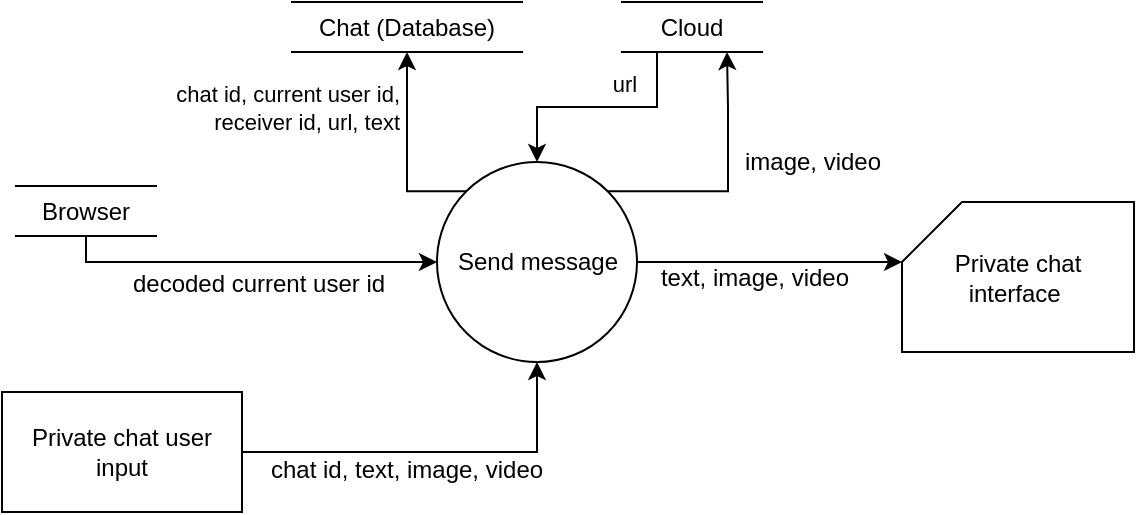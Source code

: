 <mxfile version="20.8.23" type="github">
  <diagram name="Page-1" id="NtDFv7lGtUkmornJkalE">
    <mxGraphModel dx="970" dy="507" grid="0" gridSize="10" guides="1" tooltips="1" connect="1" arrows="1" fold="1" page="1" pageScale="1" pageWidth="827" pageHeight="1169" math="0" shadow="0">
      <root>
        <mxCell id="0" />
        <mxCell id="1" parent="0" />
        <mxCell id="DgpxJV7Bac2DRCu_IJg_-9" value="Private chat interface&amp;nbsp;" style="shape=card;whiteSpace=wrap;html=1;" parent="1" vertex="1">
          <mxGeometry x="565" y="565" width="116" height="75" as="geometry" />
        </mxCell>
        <mxCell id="DgpxJV7Bac2DRCu_IJg_-66" style="edgeStyle=orthogonalEdgeStyle;rounded=0;orthogonalLoop=1;jettySize=auto;html=1;exitX=0.5;exitY=1;exitDx=0;exitDy=0;entryX=0;entryY=0.5;entryDx=0;entryDy=0;" parent="1" source="DgpxJV7Bac2DRCu_IJg_-10" target="DgpxJV7Bac2DRCu_IJg_-53" edge="1">
          <mxGeometry relative="1" as="geometry">
            <mxPoint x="170" y="600" as="targetPoint" />
            <Array as="points">
              <mxPoint x="157" y="595" />
            </Array>
          </mxGeometry>
        </mxCell>
        <mxCell id="DgpxJV7Bac2DRCu_IJg_-10" value="Browser" style="shape=partialRectangle;whiteSpace=wrap;html=1;left=0;right=0;fillColor=none;rounded=0;strokeColor=default;fontFamily=Helvetica;fontSize=12;fontColor=default;" parent="1" vertex="1">
          <mxGeometry x="122" y="557" width="70" height="25" as="geometry" />
        </mxCell>
        <mxCell id="DgpxJV7Bac2DRCu_IJg_-13" value="Chat (Database)" style="shape=partialRectangle;whiteSpace=wrap;html=1;left=0;right=0;fillColor=none;rounded=0;strokeColor=default;fontFamily=Helvetica;fontSize=12;fontColor=default;" parent="1" vertex="1">
          <mxGeometry x="260" y="465" width="115" height="25" as="geometry" />
        </mxCell>
        <mxCell id="DgpxJV7Bac2DRCu_IJg_-50" style="edgeStyle=orthogonalEdgeStyle;rounded=0;orthogonalLoop=1;jettySize=auto;html=1;exitX=1;exitY=0.75;exitDx=0;exitDy=0;entryX=0.5;entryY=1;entryDx=0;entryDy=0;" parent="1" source="DgpxJV7Bac2DRCu_IJg_-16" target="DgpxJV7Bac2DRCu_IJg_-53" edge="1">
          <mxGeometry relative="1" as="geometry">
            <mxPoint x="660" y="615" as="targetPoint" />
            <Array as="points">
              <mxPoint x="235" y="690" />
              <mxPoint x="383" y="690" />
            </Array>
          </mxGeometry>
        </mxCell>
        <mxCell id="DgpxJV7Bac2DRCu_IJg_-16" value="Private chat user input" style="rounded=0;whiteSpace=wrap;html=1;" parent="1" vertex="1">
          <mxGeometry x="115" y="660" width="120" height="60" as="geometry" />
        </mxCell>
        <mxCell id="DgpxJV7Bac2DRCu_IJg_-40" value="image, video" style="text;html=1;align=center;verticalAlign=middle;resizable=0;points=[];autosize=1;strokeColor=none;fillColor=none;" parent="1" vertex="1">
          <mxGeometry x="475" y="530" width="90" height="30" as="geometry" />
        </mxCell>
        <mxCell id="DgpxJV7Bac2DRCu_IJg_-51" value="chat id,&amp;nbsp;text, image, video" style="text;html=1;align=center;verticalAlign=middle;resizable=0;points=[];autosize=1;strokeColor=none;fillColor=none;" parent="1" vertex="1">
          <mxGeometry x="239.5" y="686" width="154" height="26" as="geometry" />
        </mxCell>
        <mxCell id="20l-zV42F88rxfjcr9J4-1" style="edgeStyle=orthogonalEdgeStyle;rounded=0;orthogonalLoop=1;jettySize=auto;html=1;exitX=0;exitY=0;exitDx=0;exitDy=0;entryX=0.5;entryY=1;entryDx=0;entryDy=0;fontSize=11;" edge="1" parent="1" source="DgpxJV7Bac2DRCu_IJg_-53" target="DgpxJV7Bac2DRCu_IJg_-13">
          <mxGeometry relative="1" as="geometry">
            <Array as="points">
              <mxPoint x="318" y="560" />
            </Array>
          </mxGeometry>
        </mxCell>
        <mxCell id="20l-zV42F88rxfjcr9J4-3" style="edgeStyle=orthogonalEdgeStyle;rounded=0;orthogonalLoop=1;jettySize=auto;html=1;exitX=1;exitY=0;exitDx=0;exitDy=0;entryX=0.75;entryY=1;entryDx=0;entryDy=0;fontSize=11;" edge="1" parent="1" source="DgpxJV7Bac2DRCu_IJg_-53" target="DgpxJV7Bac2DRCu_IJg_-57">
          <mxGeometry relative="1" as="geometry">
            <Array as="points">
              <mxPoint x="478" y="560" />
              <mxPoint x="478" y="518" />
            </Array>
          </mxGeometry>
        </mxCell>
        <mxCell id="20l-zV42F88rxfjcr9J4-6" style="edgeStyle=orthogonalEdgeStyle;rounded=0;orthogonalLoop=1;jettySize=auto;html=1;exitX=1;exitY=0.5;exitDx=0;exitDy=0;entryX=0;entryY=0;entryDx=0;entryDy=30;entryPerimeter=0;fontSize=11;" edge="1" parent="1" source="DgpxJV7Bac2DRCu_IJg_-53" target="DgpxJV7Bac2DRCu_IJg_-9">
          <mxGeometry relative="1" as="geometry" />
        </mxCell>
        <mxCell id="DgpxJV7Bac2DRCu_IJg_-53" value="Send message" style="ellipse;whiteSpace=wrap;html=1;aspect=fixed;rounded=0;strokeColor=default;fontFamily=Helvetica;fontSize=12;fontColor=default;fillColor=none;" parent="1" vertex="1">
          <mxGeometry x="332.5" y="545" width="100" height="100" as="geometry" />
        </mxCell>
        <mxCell id="20l-zV42F88rxfjcr9J4-4" style="edgeStyle=orthogonalEdgeStyle;rounded=0;orthogonalLoop=1;jettySize=auto;html=1;exitX=0.25;exitY=1;exitDx=0;exitDy=0;entryX=0.5;entryY=0;entryDx=0;entryDy=0;fontSize=11;" edge="1" parent="1" source="DgpxJV7Bac2DRCu_IJg_-57" target="DgpxJV7Bac2DRCu_IJg_-53">
          <mxGeometry relative="1" as="geometry" />
        </mxCell>
        <mxCell id="DgpxJV7Bac2DRCu_IJg_-57" value="Cloud" style="shape=partialRectangle;whiteSpace=wrap;html=1;left=0;right=0;fillColor=none;rounded=0;strokeColor=default;fontFamily=Helvetica;fontSize=12;fontColor=default;" parent="1" vertex="1">
          <mxGeometry x="425" y="465" width="70" height="25" as="geometry" />
        </mxCell>
        <mxCell id="DgpxJV7Bac2DRCu_IJg_-65" value="text, image, video" style="text;html=1;align=center;verticalAlign=middle;resizable=0;points=[];autosize=1;strokeColor=none;fillColor=none;" parent="1" vertex="1">
          <mxGeometry x="431" y="587.5" width="120" height="30" as="geometry" />
        </mxCell>
        <mxCell id="DgpxJV7Bac2DRCu_IJg_-67" value="decoded current user id" style="text;html=1;align=center;verticalAlign=middle;resizable=0;points=[];autosize=1;strokeColor=none;fillColor=none;" parent="1" vertex="1">
          <mxGeometry x="171" y="593" width="144" height="26" as="geometry" />
        </mxCell>
        <mxCell id="20l-zV42F88rxfjcr9J4-2" value="chat id,&amp;nbsp;current user id,&lt;br&gt;receiver&amp;nbsp;id, url, text" style="text;html=1;align=right;verticalAlign=middle;resizable=0;points=[];autosize=1;strokeColor=none;fillColor=none;fontSize=11;" vertex="1" parent="1">
          <mxGeometry x="185" y="499" width="130" height="38" as="geometry" />
        </mxCell>
        <mxCell id="20l-zV42F88rxfjcr9J4-5" value="url" style="text;html=1;align=center;verticalAlign=middle;resizable=0;points=[];autosize=1;strokeColor=none;fillColor=none;fontSize=11;" vertex="1" parent="1">
          <mxGeometry x="411" y="493" width="30" height="25" as="geometry" />
        </mxCell>
      </root>
    </mxGraphModel>
  </diagram>
</mxfile>
